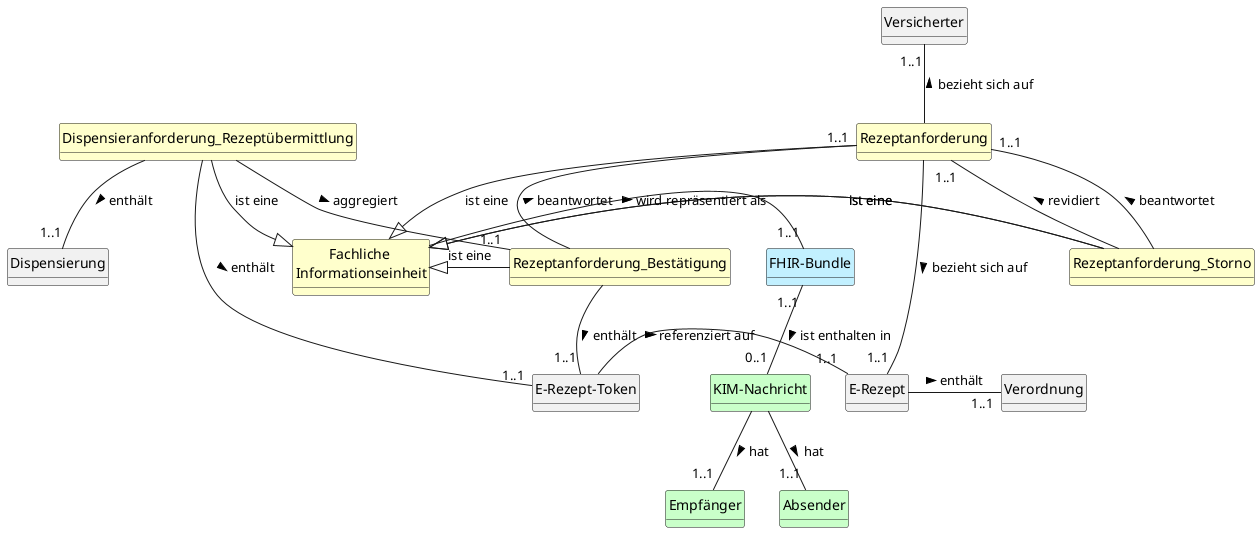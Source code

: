 @startuml

'top to bottom direction

'skinparam linetype ortho
hide circle
hide methods

class "Fachliche \nInformationseinheit" as Businessobject #BUSINESS

class "Rezeptanforderung" as Rezeptanforderung #BUSINESS
class "Rezeptanforderung_Storno" as Rezeptanforderung_Storno #BUSINESS
class "Rezeptanforderung_Bestätigung" as Rezeptanforderung_Bestätigung #BUSINESS
class "Dispensieranforderung_Rezeptübermittlung" as Dispensieranforderung_Rezeptübermittlung #BUSINESS

class "FHIR-Bundle" as Fhirbundle #APPLICATION
class "KIM-Nachricht" as KIMNachricht #TECHNOLOGY

class "Empfänger" as Empfaenger #TECHNOLOGY
class "Absender" as Absender #TECHNOLOGY
class "E-Rezept" as ERezept
class "E-Rezept-Token" as ERezepttoken
class "Verordnung" as Medication
class "Versicherter" as Versicherter
class "Dispensierung" as Dispensierung

Rezeptanforderung_Bestätigung -left|> Businessobject: ist eine
Rezeptanforderung -down|> Businessobject: ist eine
Rezeptanforderung_Storno -left|> Businessobject: ist eine
Rezeptanforderung_Storno -down|> Businessobject: ist eine
Dispensieranforderung_Rezeptübermittlung -|> Businessobject: ist eine

Rezeptanforderung -up- "1..1" Versicherter: bezieht sich auf >
Rezeptanforderung_Storno -- "1..1" Rezeptanforderung: revidiert >
Rezeptanforderung_Storno -- "1..1" Rezeptanforderung: beantwortet >
Rezeptanforderung_Bestätigung -- "1..1" Rezeptanforderung: beantwortet >
Rezeptanforderung_Bestätigung -- "1..1" ERezepttoken: enthält >
Dispensieranforderung_Rezeptübermittlung -- "1..1" ERezepttoken: enthält >
Dispensieranforderung_Rezeptübermittlung -- "1..1" Dispensierung: enthält >
Dispensieranforderung_Rezeptübermittlung -- "1..1" Rezeptanforderung_Bestätigung: aggregiert >
ERezepttoken -right- "1..1" ERezept: referenziert auf >
ERezept -right- "1..1" Medication: enthält >

KIMNachricht -- "1..1" Empfaenger: hat >
KIMNachricht -- "1..1" Absender: hat >

Businessobject -right- "1..1" Fhirbundle: wird repräsentiert als >

Fhirbundle "1..1" -- "0..1" KIMNachricht: ist enthalten in >
Rezeptanforderung -- "1..1" ERezept: bezieht sich auf >

@enduml